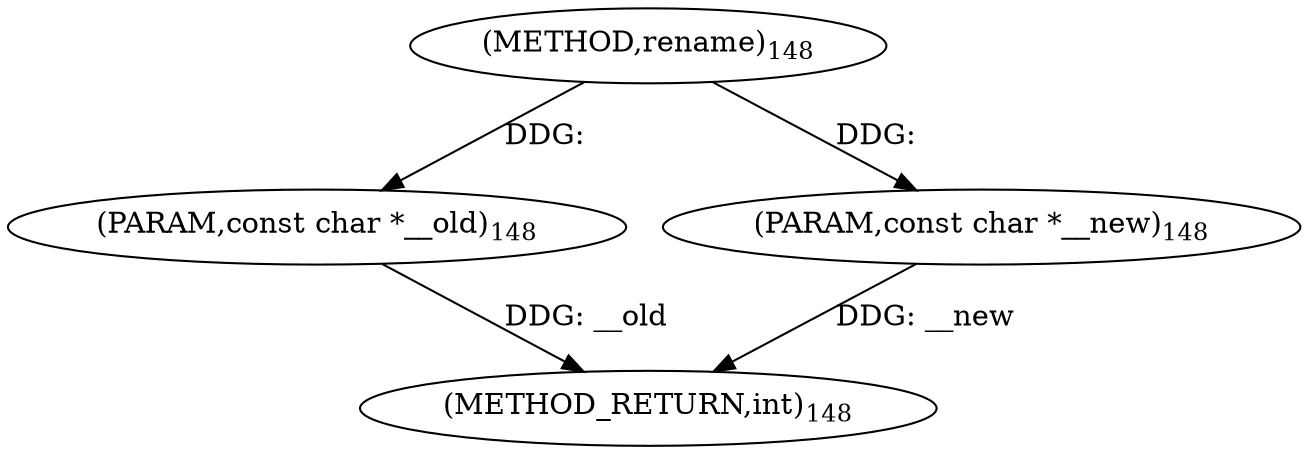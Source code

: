 digraph "rename" {  
"30115" [label = <(METHOD,rename)<SUB>148</SUB>> ]
"30118" [label = <(METHOD_RETURN,int)<SUB>148</SUB>> ]
"30116" [label = <(PARAM,const char *__old)<SUB>148</SUB>> ]
"30117" [label = <(PARAM,const char *__new)<SUB>148</SUB>> ]
  "30116" -> "30118"  [ label = "DDG: __old"] 
  "30117" -> "30118"  [ label = "DDG: __new"] 
  "30115" -> "30116"  [ label = "DDG: "] 
  "30115" -> "30117"  [ label = "DDG: "] 
}
